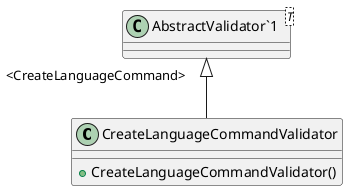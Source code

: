 @startuml
class CreateLanguageCommandValidator {
    + CreateLanguageCommandValidator()
}
class "AbstractValidator`1"<T> {
}
"AbstractValidator`1" "<CreateLanguageCommand>" <|-- CreateLanguageCommandValidator
@enduml
